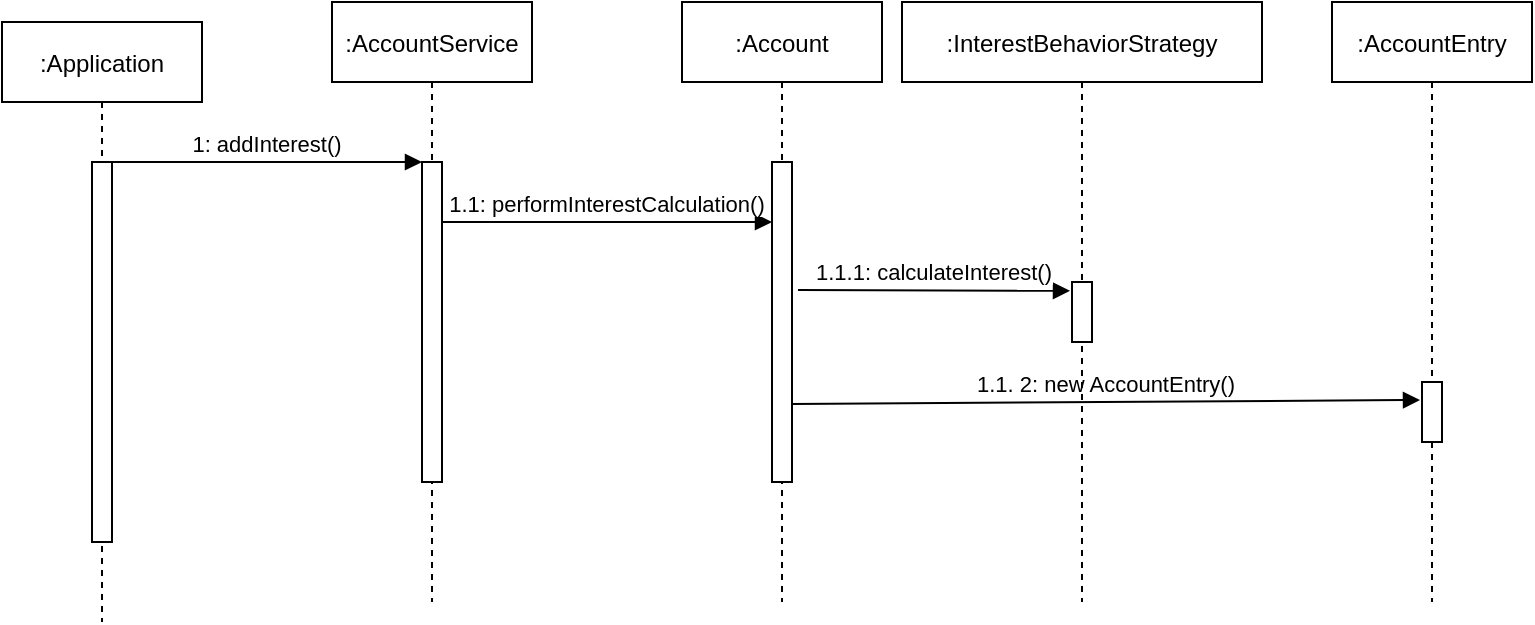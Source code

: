 <mxfile version="16.6.2" type="device"><diagram id="kgpKYQtTHZ0yAKxKKP6v" name="Page-1"><mxGraphModel dx="1018" dy="622" grid="1" gridSize="10" guides="1" tooltips="1" connect="1" arrows="1" fold="1" page="1" pageScale="1" pageWidth="850" pageHeight="1100" math="0" shadow="0"><root><mxCell id="0"/><mxCell id="1" parent="0"/><mxCell id="3nuBFxr9cyL0pnOWT2aG-1" value=":Application" style="shape=umlLifeline;perimeter=lifelinePerimeter;container=1;collapsible=0;recursiveResize=0;rounded=0;shadow=0;strokeWidth=1;" parent="1" vertex="1"><mxGeometry x="35" y="90" width="100" height="300" as="geometry"/></mxCell><mxCell id="3nuBFxr9cyL0pnOWT2aG-2" value="" style="points=[];perimeter=orthogonalPerimeter;rounded=0;shadow=0;strokeWidth=1;" parent="3nuBFxr9cyL0pnOWT2aG-1" vertex="1"><mxGeometry x="45" y="70" width="10" height="190" as="geometry"/></mxCell><mxCell id="3nuBFxr9cyL0pnOWT2aG-5" value=":AccountService" style="shape=umlLifeline;perimeter=lifelinePerimeter;container=1;collapsible=0;recursiveResize=0;rounded=0;shadow=0;strokeWidth=1;" parent="1" vertex="1"><mxGeometry x="200" y="80" width="100" height="300" as="geometry"/></mxCell><mxCell id="3nuBFxr9cyL0pnOWT2aG-6" value="" style="points=[];perimeter=orthogonalPerimeter;rounded=0;shadow=0;strokeWidth=1;" parent="3nuBFxr9cyL0pnOWT2aG-5" vertex="1"><mxGeometry x="45" y="80" width="10" height="160" as="geometry"/></mxCell><mxCell id="3nuBFxr9cyL0pnOWT2aG-8" value="1: addInterest()" style="verticalAlign=bottom;endArrow=block;entryX=0;entryY=0;shadow=0;strokeWidth=1;" parent="1" source="3nuBFxr9cyL0pnOWT2aG-2" target="3nuBFxr9cyL0pnOWT2aG-6" edge="1"><mxGeometry relative="1" as="geometry"><mxPoint x="190" y="170" as="sourcePoint"/></mxGeometry></mxCell><mxCell id="GDPVkF5cUKJVZWeXOb-u-1" value=":Account" style="shape=umlLifeline;perimeter=lifelinePerimeter;container=1;collapsible=0;recursiveResize=0;rounded=0;shadow=0;strokeWidth=1;" vertex="1" parent="1"><mxGeometry x="375" y="80" width="100" height="300" as="geometry"/></mxCell><mxCell id="GDPVkF5cUKJVZWeXOb-u-2" value="" style="points=[];perimeter=orthogonalPerimeter;rounded=0;shadow=0;strokeWidth=1;" vertex="1" parent="GDPVkF5cUKJVZWeXOb-u-1"><mxGeometry x="45" y="80" width="10" height="160" as="geometry"/></mxCell><mxCell id="GDPVkF5cUKJVZWeXOb-u-7" value="1.1: performInterestCalculation()" style="verticalAlign=bottom;endArrow=block;shadow=0;strokeWidth=1;" edge="1" parent="GDPVkF5cUKJVZWeXOb-u-1" source="3nuBFxr9cyL0pnOWT2aG-6"><mxGeometry relative="1" as="geometry"><mxPoint x="-65" y="110" as="sourcePoint"/><mxPoint x="45" y="110" as="targetPoint"/></mxGeometry></mxCell><mxCell id="GDPVkF5cUKJVZWeXOb-u-10" value="1.1. 2: new AccountEntry()" style="verticalAlign=bottom;endArrow=block;shadow=0;strokeWidth=1;exitX=1.3;exitY=0.506;exitDx=0;exitDy=0;exitPerimeter=0;entryX=-0.1;entryY=0.36;entryDx=0;entryDy=0;entryPerimeter=0;" edge="1" parent="GDPVkF5cUKJVZWeXOb-u-1"><mxGeometry relative="1" as="geometry"><mxPoint x="55" y="201.0" as="sourcePoint"/><mxPoint x="369" y="199" as="targetPoint"/></mxGeometry></mxCell><mxCell id="GDPVkF5cUKJVZWeXOb-u-3" value=":InterestBehaviorStrategy" style="shape=umlLifeline;perimeter=lifelinePerimeter;container=1;collapsible=0;recursiveResize=0;rounded=0;shadow=0;strokeWidth=1;" vertex="1" parent="1"><mxGeometry x="485" y="80" width="180" height="300" as="geometry"/></mxCell><mxCell id="GDPVkF5cUKJVZWeXOb-u-4" value="" style="points=[];perimeter=orthogonalPerimeter;rounded=0;shadow=0;strokeWidth=1;" vertex="1" parent="GDPVkF5cUKJVZWeXOb-u-3"><mxGeometry x="85" y="140" width="10" height="30" as="geometry"/></mxCell><mxCell id="GDPVkF5cUKJVZWeXOb-u-5" value=":AccountEntry" style="shape=umlLifeline;perimeter=lifelinePerimeter;container=1;collapsible=0;recursiveResize=0;rounded=0;shadow=0;strokeWidth=1;" vertex="1" parent="1"><mxGeometry x="700" y="80" width="100" height="300" as="geometry"/></mxCell><mxCell id="GDPVkF5cUKJVZWeXOb-u-6" value="" style="points=[];perimeter=orthogonalPerimeter;rounded=0;shadow=0;strokeWidth=1;" vertex="1" parent="GDPVkF5cUKJVZWeXOb-u-5"><mxGeometry x="45" y="190" width="10" height="30" as="geometry"/></mxCell><mxCell id="GDPVkF5cUKJVZWeXOb-u-9" value="1.1.1: calculateInterest()" style="verticalAlign=bottom;endArrow=block;entryX=-0.1;entryY=0.714;shadow=0;strokeWidth=1;entryDx=0;entryDy=0;entryPerimeter=0;exitX=1.3;exitY=0.506;exitDx=0;exitDy=0;exitPerimeter=0;" edge="1" parent="1"><mxGeometry relative="1" as="geometry"><mxPoint x="433" y="223.96" as="sourcePoint"/><mxPoint x="569" y="224.42" as="targetPoint"/></mxGeometry></mxCell></root></mxGraphModel></diagram></mxfile>